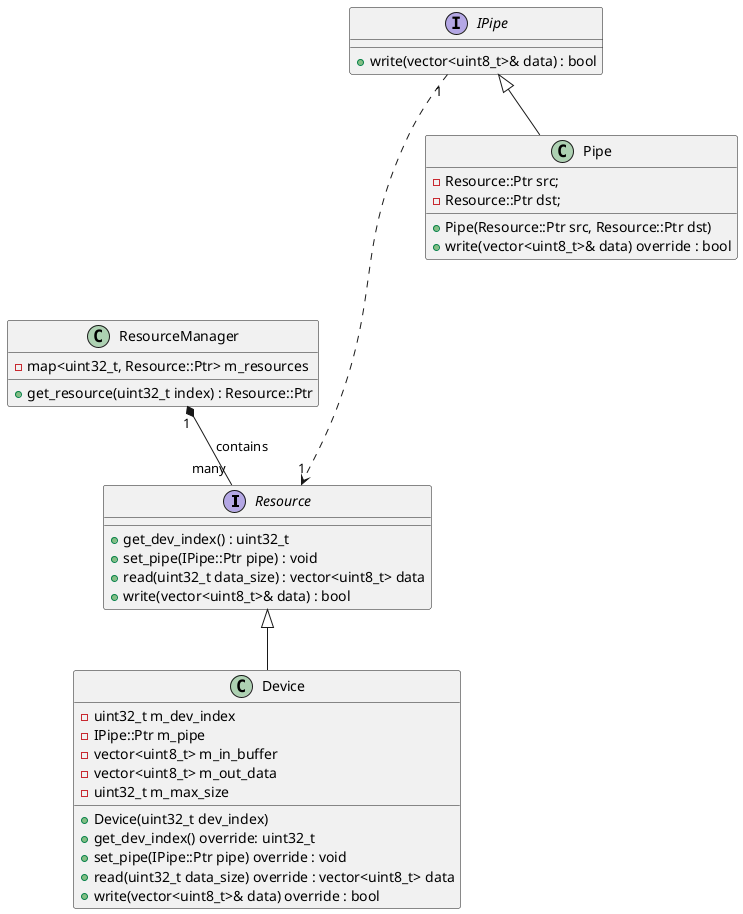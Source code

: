 @startuml

Resource <|-- Device
ResourceManager "1" *-- "many" Resource : contains

' Connect the output of one resource to the input of another
' Similar to Pipe in Linux
' Pipe is based on mediator design pattern
IPipe <|-- Pipe
IPipe "1" --[Dashed]--> "1" Resource

class ResourceManager{
    -map<uint32_t, Resource::Ptr> m_resources
    +get_resource(uint32_t index) : Resource::Ptr
}

interface Resource {
    +get_dev_index() : uint32_t
    +set_pipe(IPipe::Ptr pipe) : void 
    +read(uint32_t data_size) : vector<uint8_t> data
    +write(vector<uint8_t>& data) : bool
}

class Device {
    -uint32_t m_dev_index
    -IPipe::Ptr m_pipe
    -vector<uint8_t> m_in_buffer
    -vector<uint8_t> m_out_data
    -uint32_t m_max_size
    +Device(uint32_t dev_index)
    +get_dev_index() override: uint32_t
    +set_pipe(IPipe::Ptr pipe) override : void 
    +read(uint32_t data_size) override : vector<uint8_t> data
    ' Log read data
    '   read from m_in_buffer
    +write(vector<uint8_t>& data) override : bool
    ' Log written data
    ' if(m_pipe)
    '   m_pipe->write(data)
    ' else
    '   write to m_out_buffer
}

interface IPipe {
    +write(vector<uint8_t>& data) : bool
}

class Pipe {
    -Resource::Ptr src;
    -Resource::Ptr dst;
    +Pipe(Resource::Ptr src, Resource::Ptr dst)
    ' src->set_pipe(this);
    +write(vector<uint8_t>& data) override : bool
    ' r2->write_data(data)
}
@enduml
